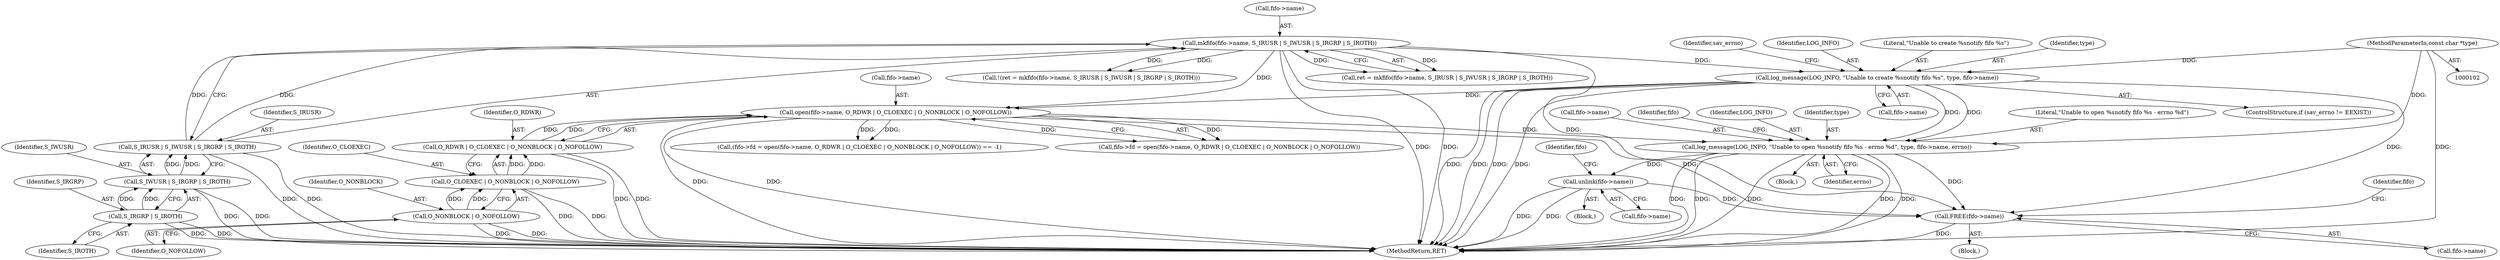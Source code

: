 digraph "0_keepalived_04f2d32871bb3b11d7dc024039952f2fe2750306_10@API" {
"1000205" [label="(Call,unlink(fifo->name))"];
"1000192" [label="(Call,log_message(LOG_INFO, \"Unable to open %snotify fifo %s - errno %d\", type, fifo->name, errno))"];
"1000146" [label="(Call,log_message(LOG_INFO, \"Unable to create %snotify fifo %s\", type, fifo->name))"];
"1000105" [label="(MethodParameterIn,const char *type)"];
"1000121" [label="(Call,mkfifo(fifo->name, S_IRUSR | S_IWUSR | S_IRGRP | S_IROTH))"];
"1000125" [label="(Call,S_IRUSR | S_IWUSR | S_IRGRP | S_IROTH)"];
"1000127" [label="(Call,S_IWUSR | S_IRGRP | S_IROTH)"];
"1000129" [label="(Call,S_IRGRP | S_IROTH)"];
"1000178" [label="(Call,open(fifo->name, O_RDWR | O_CLOEXEC | O_NONBLOCK | O_NOFOLLOW))"];
"1000182" [label="(Call,O_RDWR | O_CLOEXEC | O_NONBLOCK | O_NOFOLLOW)"];
"1000184" [label="(Call,O_CLOEXEC | O_NONBLOCK | O_NOFOLLOW)"];
"1000186" [label="(Call,O_NONBLOCK | O_NOFOLLOW)"];
"1000222" [label="(Call,FREE(fifo->name))"];
"1000222" [label="(Call,FREE(fifo->name))"];
"1000150" [label="(Call,fifo->name)"];
"1000231" [label="(MethodReturn,RET)"];
"1000205" [label="(Call,unlink(fifo->name))"];
"1000194" [label="(Literal,\"Unable to open %snotify fifo %s - errno %d\")"];
"1000105" [label="(MethodParameterIn,const char *type)"];
"1000126" [label="(Identifier,S_IRUSR)"];
"1000185" [label="(Identifier,O_CLOEXEC)"];
"1000228" [label="(Identifier,fifo)"];
"1000179" [label="(Call,fifo->name)"];
"1000119" [label="(Call,ret = mkfifo(fifo->name, S_IRUSR | S_IWUSR | S_IRGRP | S_IROTH))"];
"1000191" [label="(Block,)"];
"1000129" [label="(Call,S_IRGRP | S_IROTH)"];
"1000187" [label="(Identifier,O_NONBLOCK)"];
"1000174" [label="(Call,fifo->fd = open(fifo->name, O_RDWR | O_CLOEXEC | O_NONBLOCK | O_NOFOLLOW))"];
"1000127" [label="(Call,S_IWUSR | S_IRGRP | S_IROTH)"];
"1000178" [label="(Call,open(fifo->name, O_RDWR | O_CLOEXEC | O_NONBLOCK | O_NOFOLLOW))"];
"1000147" [label="(Identifier,LOG_INFO)"];
"1000148" [label="(Literal,\"Unable to create %snotify fifo %s\")"];
"1000221" [label="(Block,)"];
"1000121" [label="(Call,mkfifo(fifo->name, S_IRUSR | S_IWUSR | S_IRGRP | S_IROTH))"];
"1000186" [label="(Call,O_NONBLOCK | O_NOFOLLOW)"];
"1000192" [label="(Call,log_message(LOG_INFO, \"Unable to open %snotify fifo %s - errno %d\", type, fifo->name, errno))"];
"1000196" [label="(Call,fifo->name)"];
"1000131" [label="(Identifier,S_IROTH)"];
"1000146" [label="(Call,log_message(LOG_INFO, \"Unable to create %snotify fifo %s\", type, fifo->name))"];
"1000128" [label="(Identifier,S_IWUSR)"];
"1000188" [label="(Identifier,O_NOFOLLOW)"];
"1000202" [label="(Identifier,fifo)"];
"1000142" [label="(ControlStructure,if (sav_errno != EEXIST))"];
"1000125" [label="(Call,S_IRUSR | S_IWUSR | S_IRGRP | S_IROTH)"];
"1000122" [label="(Call,fifo->name)"];
"1000193" [label="(Identifier,LOG_INFO)"];
"1000199" [label="(Identifier,errno)"];
"1000149" [label="(Identifier,type)"];
"1000182" [label="(Call,O_RDWR | O_CLOEXEC | O_NONBLOCK | O_NOFOLLOW)"];
"1000173" [label="(Call,(fifo->fd = open(fifo->name, O_RDWR | O_CLOEXEC | O_NONBLOCK | O_NOFOLLOW)) == -1)"];
"1000184" [label="(Call,O_CLOEXEC | O_NONBLOCK | O_NOFOLLOW)"];
"1000195" [label="(Identifier,type)"];
"1000156" [label="(Identifier,sav_errno)"];
"1000118" [label="(Call,!(ret = mkfifo(fifo->name, S_IRUSR | S_IWUSR | S_IRGRP | S_IROTH)))"];
"1000206" [label="(Call,fifo->name)"];
"1000130" [label="(Identifier,S_IRGRP)"];
"1000204" [label="(Block,)"];
"1000183" [label="(Identifier,O_RDWR)"];
"1000223" [label="(Call,fifo->name)"];
"1000211" [label="(Identifier,fifo)"];
"1000205" -> "1000204"  [label="AST: "];
"1000205" -> "1000206"  [label="CFG: "];
"1000206" -> "1000205"  [label="AST: "];
"1000211" -> "1000205"  [label="CFG: "];
"1000205" -> "1000231"  [label="DDG: "];
"1000205" -> "1000231"  [label="DDG: "];
"1000192" -> "1000205"  [label="DDG: "];
"1000205" -> "1000222"  [label="DDG: "];
"1000192" -> "1000191"  [label="AST: "];
"1000192" -> "1000199"  [label="CFG: "];
"1000193" -> "1000192"  [label="AST: "];
"1000194" -> "1000192"  [label="AST: "];
"1000195" -> "1000192"  [label="AST: "];
"1000196" -> "1000192"  [label="AST: "];
"1000199" -> "1000192"  [label="AST: "];
"1000202" -> "1000192"  [label="CFG: "];
"1000192" -> "1000231"  [label="DDG: "];
"1000192" -> "1000231"  [label="DDG: "];
"1000192" -> "1000231"  [label="DDG: "];
"1000192" -> "1000231"  [label="DDG: "];
"1000192" -> "1000231"  [label="DDG: "];
"1000146" -> "1000192"  [label="DDG: "];
"1000146" -> "1000192"  [label="DDG: "];
"1000105" -> "1000192"  [label="DDG: "];
"1000178" -> "1000192"  [label="DDG: "];
"1000192" -> "1000222"  [label="DDG: "];
"1000146" -> "1000142"  [label="AST: "];
"1000146" -> "1000150"  [label="CFG: "];
"1000147" -> "1000146"  [label="AST: "];
"1000148" -> "1000146"  [label="AST: "];
"1000149" -> "1000146"  [label="AST: "];
"1000150" -> "1000146"  [label="AST: "];
"1000156" -> "1000146"  [label="CFG: "];
"1000146" -> "1000231"  [label="DDG: "];
"1000146" -> "1000231"  [label="DDG: "];
"1000146" -> "1000231"  [label="DDG: "];
"1000146" -> "1000231"  [label="DDG: "];
"1000105" -> "1000146"  [label="DDG: "];
"1000121" -> "1000146"  [label="DDG: "];
"1000146" -> "1000178"  [label="DDG: "];
"1000146" -> "1000222"  [label="DDG: "];
"1000105" -> "1000102"  [label="AST: "];
"1000105" -> "1000231"  [label="DDG: "];
"1000121" -> "1000119"  [label="AST: "];
"1000121" -> "1000125"  [label="CFG: "];
"1000122" -> "1000121"  [label="AST: "];
"1000125" -> "1000121"  [label="AST: "];
"1000119" -> "1000121"  [label="CFG: "];
"1000121" -> "1000231"  [label="DDG: "];
"1000121" -> "1000231"  [label="DDG: "];
"1000121" -> "1000118"  [label="DDG: "];
"1000121" -> "1000118"  [label="DDG: "];
"1000121" -> "1000119"  [label="DDG: "];
"1000121" -> "1000119"  [label="DDG: "];
"1000125" -> "1000121"  [label="DDG: "];
"1000125" -> "1000121"  [label="DDG: "];
"1000121" -> "1000178"  [label="DDG: "];
"1000121" -> "1000222"  [label="DDG: "];
"1000125" -> "1000127"  [label="CFG: "];
"1000126" -> "1000125"  [label="AST: "];
"1000127" -> "1000125"  [label="AST: "];
"1000125" -> "1000231"  [label="DDG: "];
"1000125" -> "1000231"  [label="DDG: "];
"1000127" -> "1000125"  [label="DDG: "];
"1000127" -> "1000125"  [label="DDG: "];
"1000127" -> "1000129"  [label="CFG: "];
"1000128" -> "1000127"  [label="AST: "];
"1000129" -> "1000127"  [label="AST: "];
"1000127" -> "1000231"  [label="DDG: "];
"1000127" -> "1000231"  [label="DDG: "];
"1000129" -> "1000127"  [label="DDG: "];
"1000129" -> "1000127"  [label="DDG: "];
"1000129" -> "1000131"  [label="CFG: "];
"1000130" -> "1000129"  [label="AST: "];
"1000131" -> "1000129"  [label="AST: "];
"1000129" -> "1000231"  [label="DDG: "];
"1000129" -> "1000231"  [label="DDG: "];
"1000178" -> "1000174"  [label="AST: "];
"1000178" -> "1000182"  [label="CFG: "];
"1000179" -> "1000178"  [label="AST: "];
"1000182" -> "1000178"  [label="AST: "];
"1000174" -> "1000178"  [label="CFG: "];
"1000178" -> "1000231"  [label="DDG: "];
"1000178" -> "1000231"  [label="DDG: "];
"1000178" -> "1000173"  [label="DDG: "];
"1000178" -> "1000173"  [label="DDG: "];
"1000178" -> "1000174"  [label="DDG: "];
"1000178" -> "1000174"  [label="DDG: "];
"1000182" -> "1000178"  [label="DDG: "];
"1000182" -> "1000178"  [label="DDG: "];
"1000178" -> "1000222"  [label="DDG: "];
"1000182" -> "1000184"  [label="CFG: "];
"1000183" -> "1000182"  [label="AST: "];
"1000184" -> "1000182"  [label="AST: "];
"1000182" -> "1000231"  [label="DDG: "];
"1000182" -> "1000231"  [label="DDG: "];
"1000184" -> "1000182"  [label="DDG: "];
"1000184" -> "1000182"  [label="DDG: "];
"1000184" -> "1000186"  [label="CFG: "];
"1000185" -> "1000184"  [label="AST: "];
"1000186" -> "1000184"  [label="AST: "];
"1000184" -> "1000231"  [label="DDG: "];
"1000184" -> "1000231"  [label="DDG: "];
"1000186" -> "1000184"  [label="DDG: "];
"1000186" -> "1000184"  [label="DDG: "];
"1000186" -> "1000188"  [label="CFG: "];
"1000187" -> "1000186"  [label="AST: "];
"1000188" -> "1000186"  [label="AST: "];
"1000186" -> "1000231"  [label="DDG: "];
"1000186" -> "1000231"  [label="DDG: "];
"1000222" -> "1000221"  [label="AST: "];
"1000222" -> "1000223"  [label="CFG: "];
"1000223" -> "1000222"  [label="AST: "];
"1000228" -> "1000222"  [label="CFG: "];
"1000222" -> "1000231"  [label="DDG: "];
}
